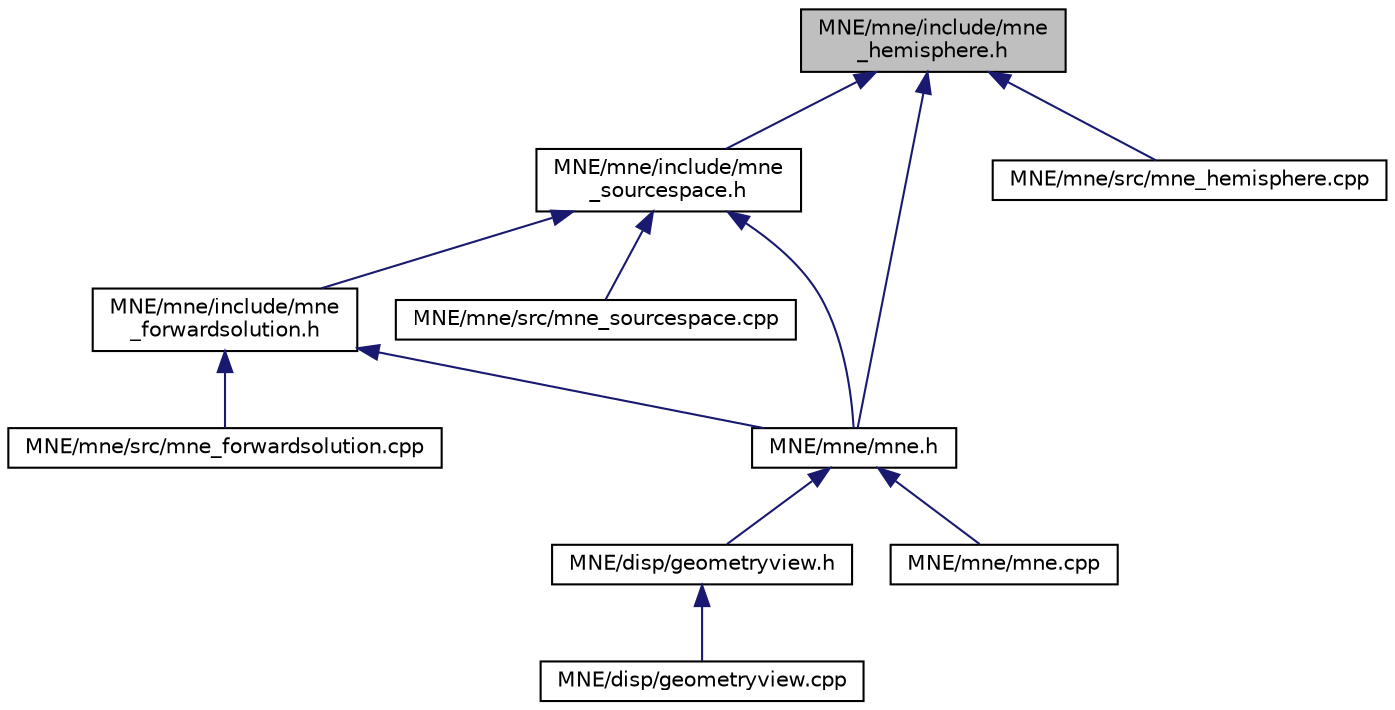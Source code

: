 digraph "MNE/mne/include/mne_hemisphere.h"
{
  edge [fontname="Helvetica",fontsize="10",labelfontname="Helvetica",labelfontsize="10"];
  node [fontname="Helvetica",fontsize="10",shape=record];
  Node1 [label="MNE/mne/include/mne\l_hemisphere.h",height=0.2,width=0.4,color="black", fillcolor="grey75", style="filled" fontcolor="black"];
  Node1 -> Node2 [dir="back",color="midnightblue",fontsize="10",style="solid",fontname="Helvetica"];
  Node2 [label="MNE/mne/include/mne\l_sourcespace.h",height=0.2,width=0.4,color="black", fillcolor="white", style="filled",URL="$mne__sourcespace_8h.html",tooltip="ToDo Documentation..."];
  Node2 -> Node3 [dir="back",color="midnightblue",fontsize="10",style="solid",fontname="Helvetica"];
  Node3 [label="MNE/mne/include/mne\l_forwardsolution.h",height=0.2,width=0.4,color="black", fillcolor="white", style="filled",URL="$mne__forwardsolution_8h.html",tooltip="ToDo Documentation..."];
  Node3 -> Node4 [dir="back",color="midnightblue",fontsize="10",style="solid",fontname="Helvetica"];
  Node4 [label="MNE/mne/mne.h",height=0.2,width=0.4,color="black", fillcolor="white", style="filled",URL="$mne_8h.html",tooltip="ToDo Documentation..."];
  Node4 -> Node5 [dir="back",color="midnightblue",fontsize="10",style="solid",fontname="Helvetica"];
  Node5 [label="MNE/disp/geometryview.h",height=0.2,width=0.4,color="black", fillcolor="white", style="filled",URL="$geometryview_8h.html",tooltip="ToDo Documentation..."];
  Node5 -> Node6 [dir="back",color="midnightblue",fontsize="10",style="solid",fontname="Helvetica"];
  Node6 [label="MNE/disp/geometryview.cpp",height=0.2,width=0.4,color="black", fillcolor="white", style="filled",URL="$geometryview_8cpp.html",tooltip="ToDo Documentation..."];
  Node4 -> Node7 [dir="back",color="midnightblue",fontsize="10",style="solid",fontname="Helvetica"];
  Node7 [label="MNE/mne/mne.cpp",height=0.2,width=0.4,color="black", fillcolor="white", style="filled",URL="$mne_8cpp.html",tooltip="ToDo Documentation..."];
  Node3 -> Node8 [dir="back",color="midnightblue",fontsize="10",style="solid",fontname="Helvetica"];
  Node8 [label="MNE/mne/src/mne_forwardsolution.cpp",height=0.2,width=0.4,color="black", fillcolor="white", style="filled",URL="$mne__forwardsolution_8cpp.html",tooltip="ToDo Documentation..."];
  Node2 -> Node4 [dir="back",color="midnightblue",fontsize="10",style="solid",fontname="Helvetica"];
  Node2 -> Node9 [dir="back",color="midnightblue",fontsize="10",style="solid",fontname="Helvetica"];
  Node9 [label="MNE/mne/src/mne_sourcespace.cpp",height=0.2,width=0.4,color="black", fillcolor="white", style="filled",URL="$mne__sourcespace_8cpp.html",tooltip="ToDo Documentation..."];
  Node1 -> Node4 [dir="back",color="midnightblue",fontsize="10",style="solid",fontname="Helvetica"];
  Node1 -> Node10 [dir="back",color="midnightblue",fontsize="10",style="solid",fontname="Helvetica"];
  Node10 [label="MNE/mne/src/mne_hemisphere.cpp",height=0.2,width=0.4,color="black", fillcolor="white", style="filled",URL="$mne__hemisphere_8cpp.html",tooltip="ToDo Documentation..."];
}
